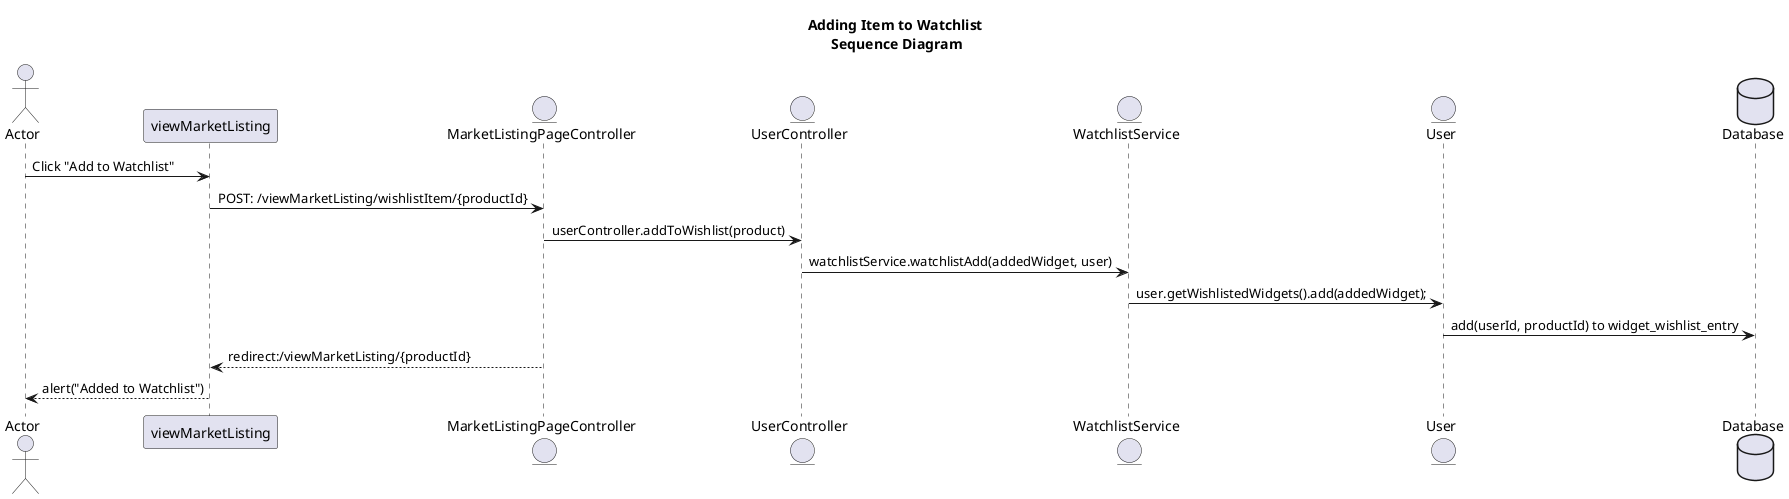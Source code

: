 @startuml
title     Adding Item to Watchlist \nSequence Diagram

actor          Actor                            as actor
participant    viewMarketListing                as viewMarketListing
entity         MarketListingPageController      as marketListController
entity         UserController                   as userController
entity         WatchlistService                 as watchlistService
entity         User                             as user
database       Database                         as database

actor                  ->     viewMarketListing       : Click "Add to Watchlist"
viewMarketListing      ->     marketListController    : POST: /viewMarketListing/wishlistItem/{productId}
marketListController   ->     userController          : userController.addToWishlist(product)
userController         ->     watchlistService        : watchlistService.watchlistAdd(addedWidget, user)
watchlistService       ->     user                    : user.getWishlistedWidgets().add(addedWidget);
user                   ->     database                : add(userId, productId) to widget_wishlist_entry
marketListController   -->    viewMarketListing       : redirect:/viewMarketListing/{productId}
viewMarketListing      -->    actor                   : alert("Added to Watchlist")

@enduml